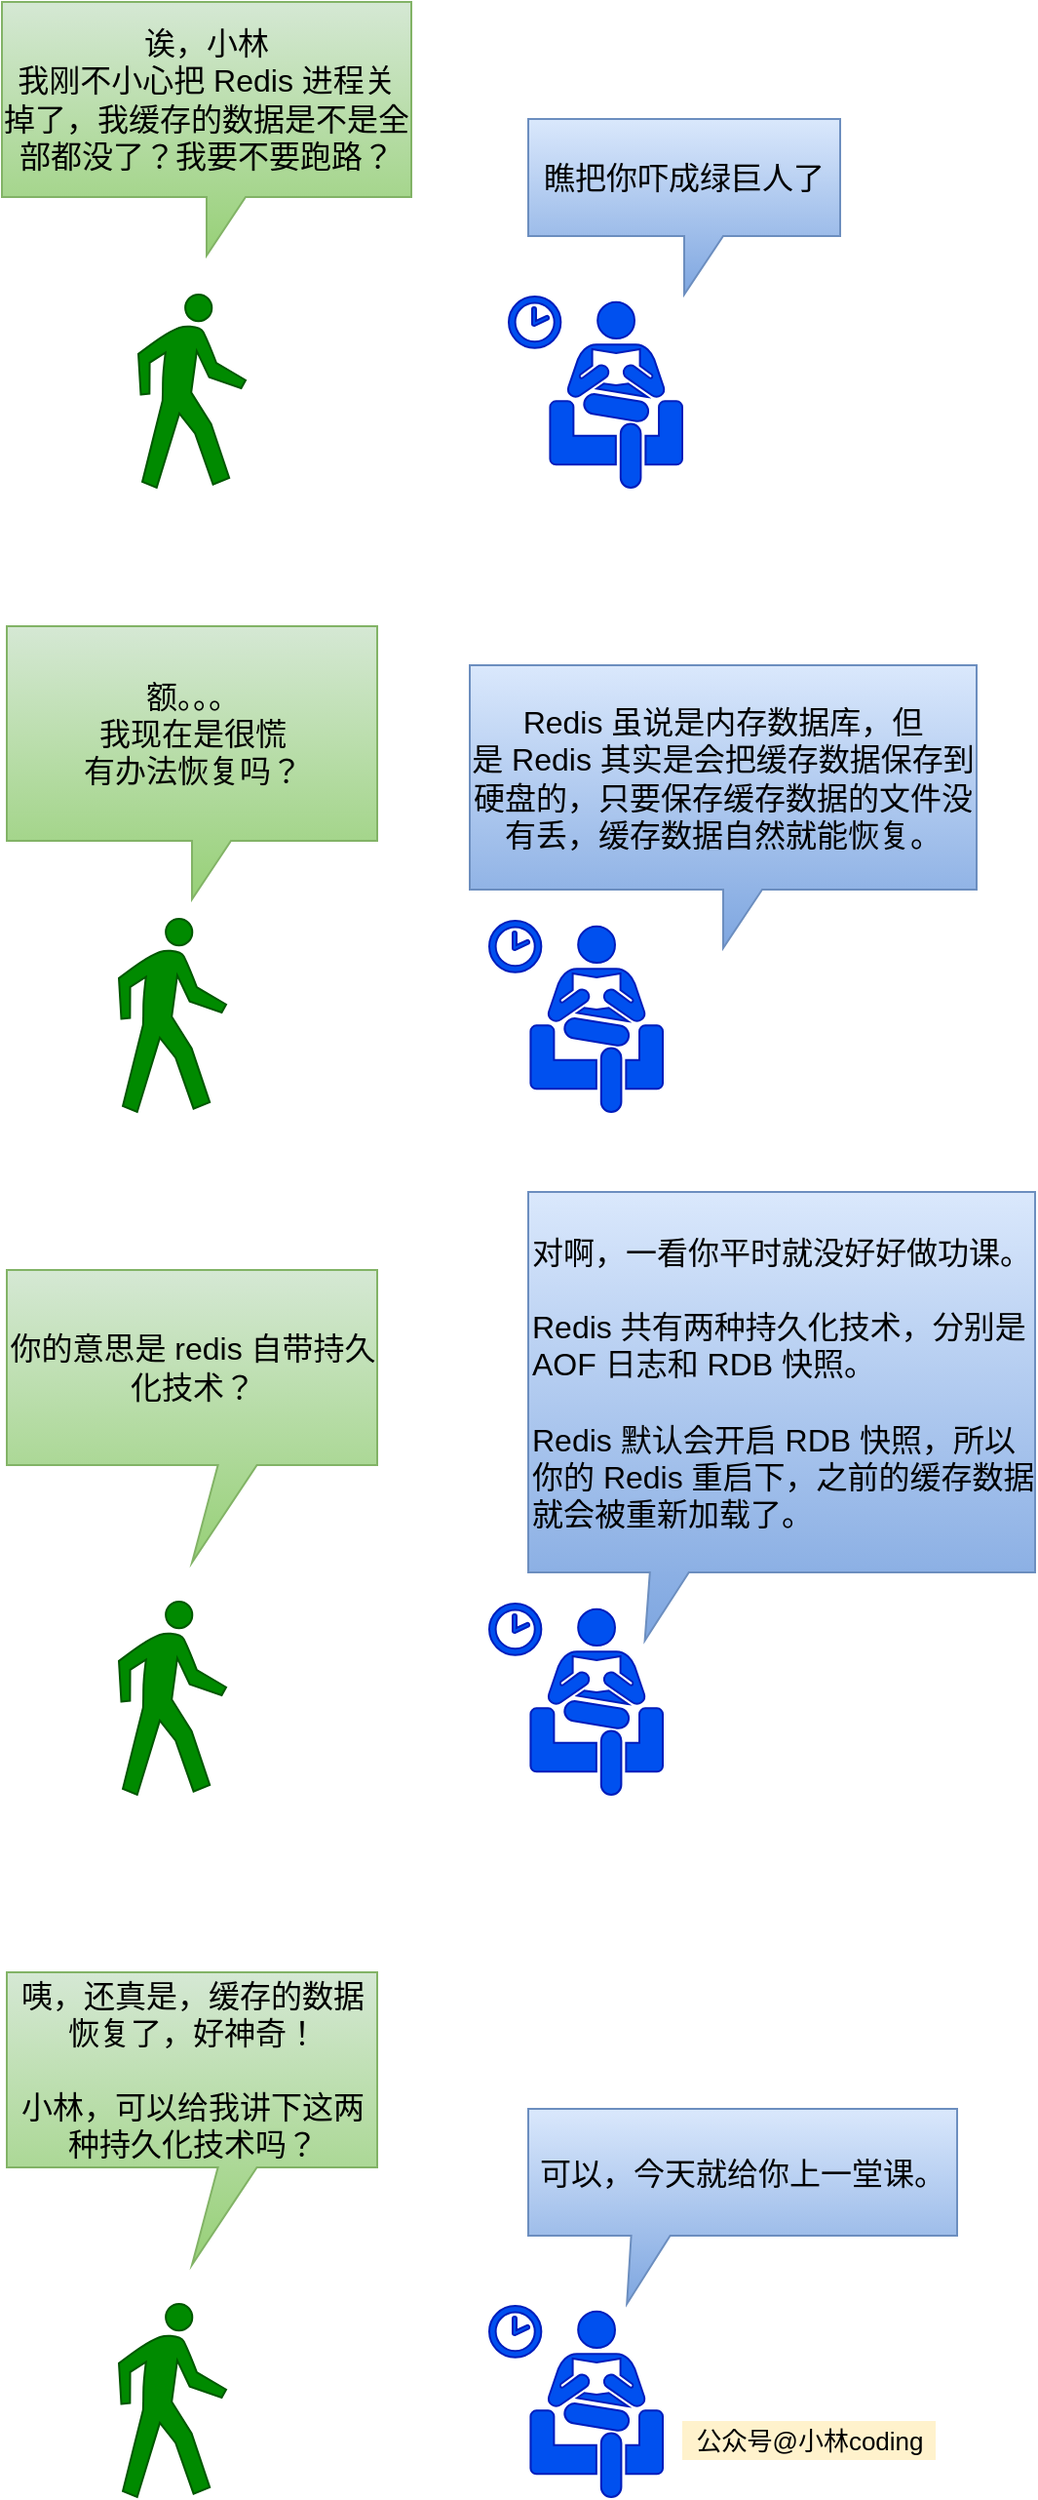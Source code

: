 <mxfile version="14.6.11" type="github">
  <diagram id="qIdzOmbFf2P8db_cpe1N" name="第 1 页">
    <mxGraphModel dx="946" dy="558" grid="1" gridSize="10" guides="1" tooltips="1" connect="1" arrows="1" fold="1" page="1" pageScale="1" pageWidth="827" pageHeight="1169" math="0" shadow="0">
      <root>
        <mxCell id="0" />
        <mxCell id="1" parent="0" />
        <mxCell id="xLS2lG7_SsmKWSn_wl7B-4" value="" style="shape=mxgraph.signs.people.walking;html=1;pointerEvents=1;fillColor=#008a00;strokeColor=#005700;verticalLabelPosition=bottom;verticalAlign=top;align=center;fontColor=#ffffff;" parent="1" vertex="1">
          <mxGeometry x="220" y="260" width="55" height="99" as="geometry" />
        </mxCell>
        <mxCell id="xLS2lG7_SsmKWSn_wl7B-5" value="" style="shape=mxgraph.signs.people.waiting_room_2;html=1;pointerEvents=1;fillColor=#0050ef;strokeColor=#001DBC;verticalLabelPosition=bottom;verticalAlign=top;align=center;fontColor=#ffffff;" parent="1" vertex="1">
          <mxGeometry x="410" y="261" width="89" height="98" as="geometry" />
        </mxCell>
        <mxCell id="xLS2lG7_SsmKWSn_wl7B-6" value="诶，小林&lt;br style=&quot;font-size: 16px&quot;&gt;我刚不小心把 Redis 进程关掉了，我缓存的数据是不是全部都没了？我要不要跑路？" style="shape=callout;whiteSpace=wrap;html=1;perimeter=calloutPerimeter;fontSize=16;fillColor=#d5e8d4;strokeColor=#82b366;gradientColor=#97d077;" parent="1" vertex="1">
          <mxGeometry x="150" y="110" width="210" height="130" as="geometry" />
        </mxCell>
        <mxCell id="xLS2lG7_SsmKWSn_wl7B-7" value="瞧把你吓成绿巨人了" style="shape=callout;whiteSpace=wrap;html=1;perimeter=calloutPerimeter;fontSize=16;gradientColor=#7ea6e0;fillColor=#dae8fc;strokeColor=#6c8ebf;" parent="1" vertex="1">
          <mxGeometry x="420" y="170" width="160" height="90" as="geometry" />
        </mxCell>
        <mxCell id="xLS2lG7_SsmKWSn_wl7B-8" value="" style="shape=mxgraph.signs.people.walking;html=1;pointerEvents=1;fillColor=#008a00;strokeColor=#005700;verticalLabelPosition=bottom;verticalAlign=top;align=center;fontColor=#ffffff;" parent="1" vertex="1">
          <mxGeometry x="210" y="580" width="55" height="99" as="geometry" />
        </mxCell>
        <mxCell id="xLS2lG7_SsmKWSn_wl7B-9" value="" style="shape=mxgraph.signs.people.waiting_room_2;html=1;pointerEvents=1;fillColor=#0050ef;strokeColor=#001DBC;verticalLabelPosition=bottom;verticalAlign=top;align=center;fontColor=#ffffff;" parent="1" vertex="1">
          <mxGeometry x="400" y="581" width="89" height="98" as="geometry" />
        </mxCell>
        <mxCell id="xLS2lG7_SsmKWSn_wl7B-10" value="额。。。&lt;br&gt;我现在是很慌&lt;br&gt;有办法恢复吗？" style="shape=callout;whiteSpace=wrap;html=1;perimeter=calloutPerimeter;fontSize=16;fillColor=#d5e8d4;strokeColor=#82b366;gradientColor=#97d077;" parent="1" vertex="1">
          <mxGeometry x="152.5" y="430" width="190" height="140" as="geometry" />
        </mxCell>
        <mxCell id="xLS2lG7_SsmKWSn_wl7B-11" value="Redis 虽说是内存数据库，但是&amp;nbsp;Redis&amp;nbsp;其实是会把缓存数据保存到硬盘的，只要保存缓存数据的文件没有丢，缓存数据自然就能恢复。" style="shape=callout;whiteSpace=wrap;html=1;perimeter=calloutPerimeter;fontSize=16;gradientColor=#7ea6e0;fillColor=#dae8fc;strokeColor=#6c8ebf;align=center;" parent="1" vertex="1">
          <mxGeometry x="390" y="450" width="260" height="145" as="geometry" />
        </mxCell>
        <mxCell id="xLS2lG7_SsmKWSn_wl7B-12" value="" style="shape=mxgraph.signs.people.walking;html=1;pointerEvents=1;fillColor=#008a00;strokeColor=#005700;verticalLabelPosition=bottom;verticalAlign=top;align=center;fontColor=#ffffff;" parent="1" vertex="1">
          <mxGeometry x="210" y="930" width="55" height="99" as="geometry" />
        </mxCell>
        <mxCell id="xLS2lG7_SsmKWSn_wl7B-13" value="" style="shape=mxgraph.signs.people.waiting_room_2;html=1;pointerEvents=1;fillColor=#0050ef;strokeColor=#001DBC;verticalLabelPosition=bottom;verticalAlign=top;align=center;fontColor=#ffffff;" parent="1" vertex="1">
          <mxGeometry x="400" y="931" width="89" height="98" as="geometry" />
        </mxCell>
        <mxCell id="xLS2lG7_SsmKWSn_wl7B-14" value="你的意思是 redis 自带持久化技术？" style="shape=callout;whiteSpace=wrap;html=1;perimeter=calloutPerimeter;fontSize=16;fillColor=#d5e8d4;strokeColor=#82b366;gradientColor=#97d077;size=50;position=0.57;" parent="1" vertex="1">
          <mxGeometry x="152.5" y="760" width="190" height="150" as="geometry" />
        </mxCell>
        <mxCell id="xLS2lG7_SsmKWSn_wl7B-15" value="对啊，一看你平时就没好好做功课。&lt;br&gt;&lt;br&gt;&lt;span style=&quot;text-align: center&quot;&gt;Redis&lt;/span&gt;&amp;nbsp;共有两种持久化技术，分别是 AOF 日志和 RDB 快照。&lt;br&gt;&lt;br&gt;&lt;span style=&quot;text-align: center&quot;&gt;Redis&lt;/span&gt;&amp;nbsp;默认会开启 RDB 快照，所以你的&amp;nbsp;&lt;span style=&quot;text-align: center&quot;&gt;Redis&lt;/span&gt;&amp;nbsp;重启下，之前的缓存数据就会被重新加载了。" style="shape=callout;whiteSpace=wrap;html=1;perimeter=calloutPerimeter;fontSize=16;gradientColor=#7ea6e0;fillColor=#dae8fc;strokeColor=#6c8ebf;align=left;size=35;position=0.24;position2=0.23;" parent="1" vertex="1">
          <mxGeometry x="420" y="720" width="260" height="230" as="geometry" />
        </mxCell>
        <mxCell id="xLS2lG7_SsmKWSn_wl7B-16" value="" style="shape=mxgraph.signs.people.walking;html=1;pointerEvents=1;fillColor=#008a00;strokeColor=#005700;verticalLabelPosition=bottom;verticalAlign=top;align=center;fontColor=#ffffff;" parent="1" vertex="1">
          <mxGeometry x="210" y="1290" width="55" height="99" as="geometry" />
        </mxCell>
        <mxCell id="xLS2lG7_SsmKWSn_wl7B-17" value="" style="shape=mxgraph.signs.people.waiting_room_2;html=1;pointerEvents=1;fillColor=#0050ef;strokeColor=#001DBC;verticalLabelPosition=bottom;verticalAlign=top;align=center;fontColor=#ffffff;" parent="1" vertex="1">
          <mxGeometry x="400" y="1291" width="89" height="98" as="geometry" />
        </mxCell>
        <mxCell id="xLS2lG7_SsmKWSn_wl7B-18" value="咦，还真是，缓存的数据恢复了，好神奇！&lt;br&gt;&lt;br&gt;小林，可以给我讲下这两种持久化技术吗？" style="shape=callout;whiteSpace=wrap;html=1;perimeter=calloutPerimeter;fontSize=16;fillColor=#d5e8d4;strokeColor=#82b366;gradientColor=#97d077;size=50;position=0.57;" parent="1" vertex="1">
          <mxGeometry x="152.5" y="1120" width="190" height="150" as="geometry" />
        </mxCell>
        <mxCell id="xLS2lG7_SsmKWSn_wl7B-19" value="可以，今天就给你上一堂课。" style="shape=callout;whiteSpace=wrap;html=1;perimeter=calloutPerimeter;fontSize=16;gradientColor=#7ea6e0;fillColor=#dae8fc;strokeColor=#6c8ebf;align=center;size=35;position=0.24;position2=0.23;" parent="1" vertex="1">
          <mxGeometry x="420" y="1190" width="220" height="100" as="geometry" />
        </mxCell>
        <mxCell id="xLS2lG7_SsmKWSn_wl7B-21" value="公众号@小林coding" style="text;html=1;align=center;verticalAlign=middle;resizable=0;points=[];autosize=1;fontSize=13;fillColor=#fff2cc;" parent="1" vertex="1">
          <mxGeometry x="499" y="1350" width="130" height="20" as="geometry" />
        </mxCell>
      </root>
    </mxGraphModel>
  </diagram>
</mxfile>
